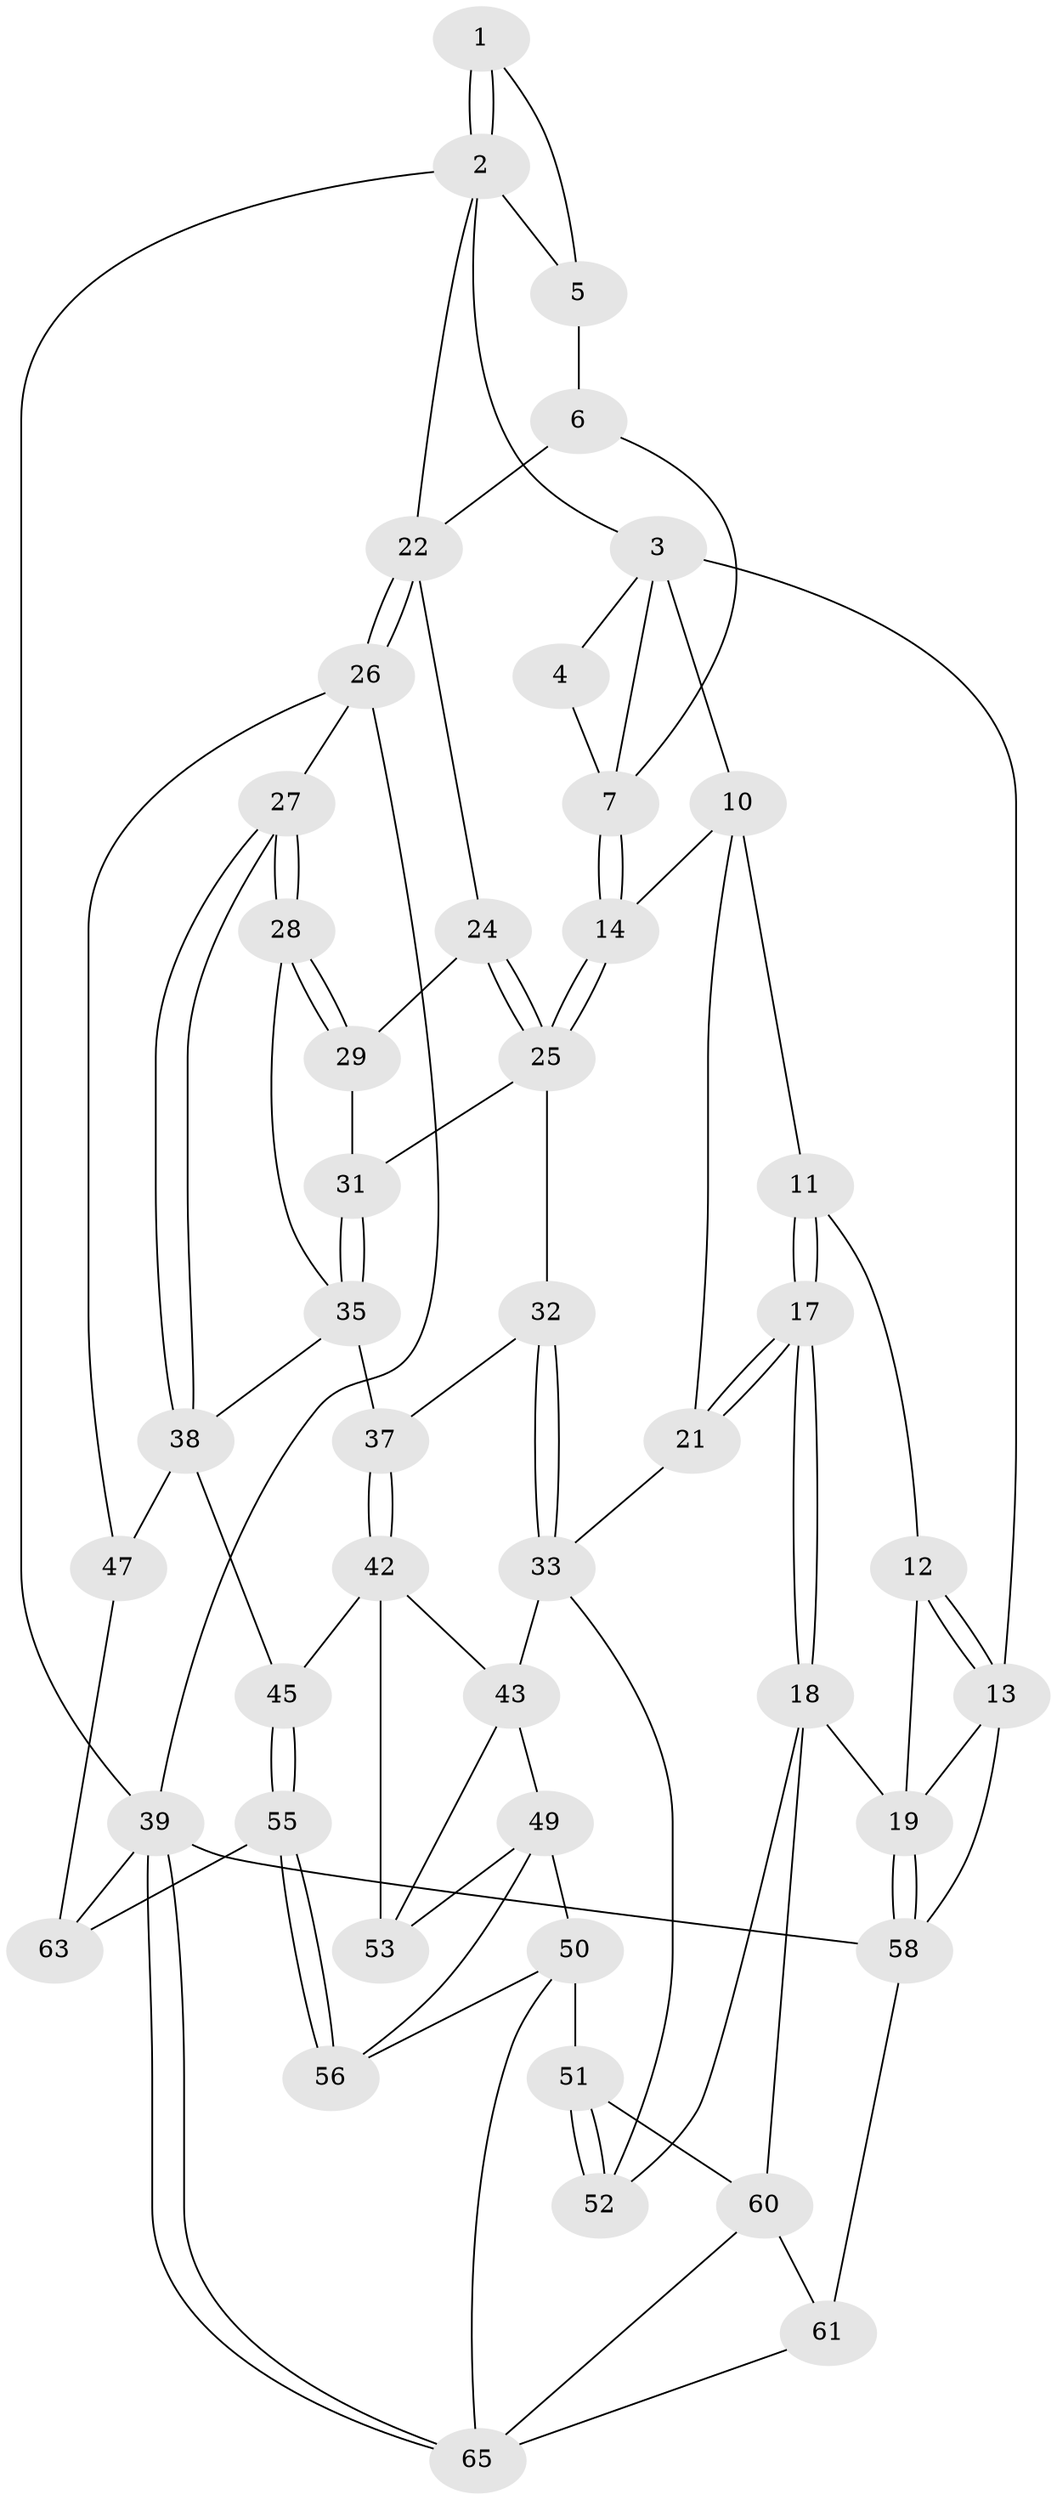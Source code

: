 // original degree distribution, {3: 0.029850746268656716, 5: 0.5074626865671642, 4: 0.2537313432835821, 6: 0.208955223880597}
// Generated by graph-tools (version 1.1) at 2025/12/02/27/25 16:12:00]
// undirected, 46 vertices, 100 edges
graph export_dot {
graph [start="1"]
  node [color=gray90,style=filled];
  1 [pos="+0.8678473866596506+0"];
  2 [pos="+1+0",super="+16"];
  3 [pos="+0.30006635991686165+0",super="+9"];
  4 [pos="+0.641698695133107+0"];
  5 [pos="+0.7259651070478792+0.10092858365861754"];
  6 [pos="+0.678286953483676+0.17498472306409227"];
  7 [pos="+0.6617892786504014+0.183706573760012",super="+8"];
  10 [pos="+0.28800224527813717+0.08974234691372135",super="+15"];
  11 [pos="+0.2503857370045244+0.1369803008111363"];
  12 [pos="+0.10055968818821427+0.1618863928336596"];
  13 [pos="+0+0"];
  14 [pos="+0.5895378077183886+0.30630127980840227"];
  17 [pos="+0.1625257268259855+0.49937752686149034"];
  18 [pos="+0.13237724834891926+0.5145232429114571",super="+54"];
  19 [pos="+0+0.5284433841464362",super="+20"];
  21 [pos="+0.3417089857366109+0.5008721227189661"];
  22 [pos="+1+0.25173661371132094",super="+23"];
  24 [pos="+0.8326510339952775+0.38126690913514194"];
  25 [pos="+0.5913247613647704+0.308580439664701",super="+30"];
  26 [pos="+1+0.3662013129821446",super="+41"];
  27 [pos="+0.9148017102306676+0.5596755013643351"];
  28 [pos="+0.8894010410601059+0.5505341230225465"];
  29 [pos="+0.826166515690539+0.4039361171568991"];
  31 [pos="+0.7440992994544436+0.4912941278586898"];
  32 [pos="+0.6236631426369337+0.5188566098364065"];
  33 [pos="+0.5395287584221863+0.6140912498370762",super="+34"];
  35 [pos="+0.7809340882205098+0.5534938227897895",super="+36"];
  37 [pos="+0.7360485819542036+0.6305244507019473"];
  38 [pos="+0.9085877911075005+0.6526498294484068",super="+44"];
  39 [pos="+1+1",super="+40"];
  42 [pos="+0.7337669300062036+0.6374458491613081",super="+46"];
  43 [pos="+0.5467481412165907+0.6226249469139223",super="+48"];
  45 [pos="+0.8127452398911423+0.7764013778030323"];
  47 [pos="+1+0.819560297443018"];
  49 [pos="+0.5685134060246633+0.7991679838716779",super="+57"];
  50 [pos="+0.4801949845681743+0.8248603888334602",super="+64"];
  51 [pos="+0.442777030437438+0.8286741140490602"];
  52 [pos="+0.4177807231492226+0.7072241174170697"];
  53 [pos="+0.7129355931918062+0.7269061747338283"];
  55 [pos="+0.7690862076941888+0.9311694381249718"];
  56 [pos="+0.7205443274839062+1"];
  58 [pos="+0+0.6605443099592151",super="+59"];
  60 [pos="+0.25828157314168276+0.860037640361813",super="+62"];
  61 [pos="+0.06871225397242298+0.8259171213008565",super="+67"];
  63 [pos="+0.8775131254277099+0.9145486810796881"];
  65 [pos="+0.6959393391048682+1",super="+66"];
  1 -- 2;
  1 -- 2;
  1 -- 5;
  2 -- 3;
  2 -- 39;
  2 -- 5;
  2 -- 22;
  3 -- 4;
  3 -- 13;
  3 -- 10;
  3 -- 7;
  4 -- 7;
  5 -- 6;
  6 -- 7;
  6 -- 22;
  7 -- 14;
  7 -- 14;
  10 -- 11;
  10 -- 21;
  10 -- 14;
  11 -- 12;
  11 -- 17;
  11 -- 17;
  12 -- 13;
  12 -- 13;
  12 -- 19;
  13 -- 58;
  13 -- 19;
  14 -- 25;
  14 -- 25;
  17 -- 18;
  17 -- 18;
  17 -- 21;
  17 -- 21;
  18 -- 19;
  18 -- 52;
  18 -- 60;
  19 -- 58;
  19 -- 58;
  21 -- 33;
  22 -- 26;
  22 -- 26;
  22 -- 24;
  24 -- 25;
  24 -- 25;
  24 -- 29;
  25 -- 32;
  25 -- 31;
  26 -- 27;
  26 -- 47;
  26 -- 39;
  27 -- 28;
  27 -- 28;
  27 -- 38;
  27 -- 38;
  28 -- 29;
  28 -- 29;
  28 -- 35;
  29 -- 31;
  31 -- 35;
  31 -- 35;
  32 -- 33;
  32 -- 33;
  32 -- 37;
  33 -- 43;
  33 -- 52;
  35 -- 37;
  35 -- 38;
  37 -- 42;
  37 -- 42;
  38 -- 45;
  38 -- 47;
  39 -- 65;
  39 -- 65;
  39 -- 58;
  39 -- 63;
  42 -- 43;
  42 -- 53;
  42 -- 45;
  43 -- 49;
  43 -- 53;
  45 -- 55;
  45 -- 55;
  47 -- 63;
  49 -- 50;
  49 -- 56;
  49 -- 53;
  50 -- 51;
  50 -- 56;
  50 -- 65;
  51 -- 52;
  51 -- 52;
  51 -- 60;
  55 -- 56;
  55 -- 56;
  55 -- 63;
  58 -- 61 [weight=2];
  60 -- 61;
  60 -- 65;
  61 -- 65;
}
